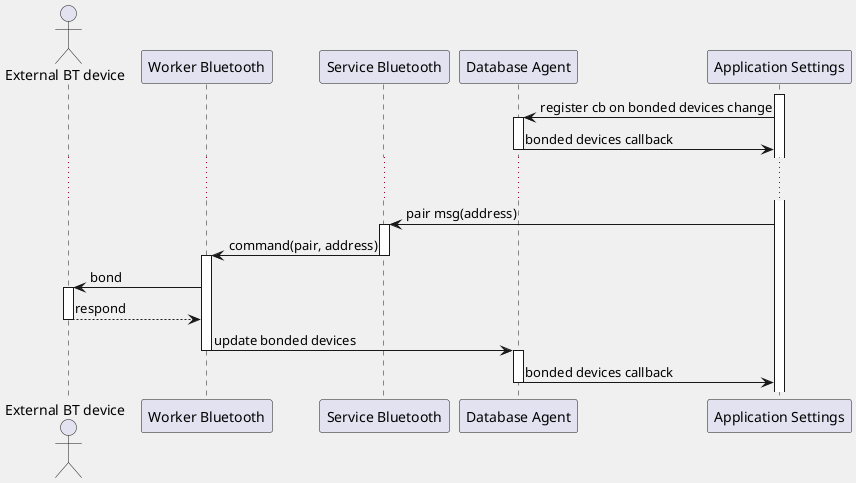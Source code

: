 @startuml
skinparam BackgroundColor F0F0F0

actor "External BT device" as extbt
participant "Worker Bluetooth" as workbt
participant "Service Bluetooth" as srvbt
participant "Database Agent" as sett
participant "Application Settings" as appsett

activate appsett
appsett -> sett : register cb on bonded devices change
    activate sett
appsett <- sett : bonded devices callback
    deactivate sett
        ... ...

appsett->srvbt : pair msg(address)
    activate srvbt
    srvbt -> workbt : command(pair, address)
        deactivate srvbt
        activate workbt
        workbt -> extbt : bond
            activate extbt
        workbt <-- extbt : respond
            deactivate extbt

        workbt -> sett : update bonded devices
        deactivate workbt
            activate sett
appsett <- sett : bonded devices callback
            deactivate sett



@enduml
